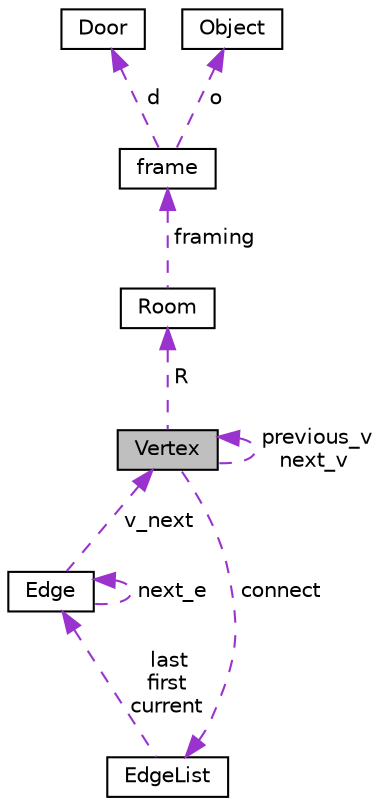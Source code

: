 digraph "Vertex"
{
 // LATEX_PDF_SIZE
  edge [fontname="Helvetica",fontsize="10",labelfontname="Helvetica",labelfontsize="10"];
  node [fontname="Helvetica",fontsize="10",shape=record];
  Node1 [label="Vertex",height=0.2,width=0.4,color="black", fillcolor="grey75", style="filled", fontcolor="black",tooltip=" "];
  Node1 -> Node1 [dir="back",color="darkorchid3",fontsize="10",style="dashed",label=" previous_v\nnext_v" ,fontname="Helvetica"];
  Node2 -> Node1 [dir="back",color="darkorchid3",fontsize="10",style="dashed",label=" R" ,fontname="Helvetica"];
  Node2 [label="Room",height=0.2,width=0.4,color="black", fillcolor="white", style="filled",URL="$struct_room.html",tooltip=" "];
  Node3 -> Node2 [dir="back",color="darkorchid3",fontsize="10",style="dashed",label=" framing" ,fontname="Helvetica"];
  Node3 [label="frame",height=0.2,width=0.4,color="black", fillcolor="white", style="filled",URL="$structframe.html",tooltip=" "];
  Node4 -> Node3 [dir="back",color="darkorchid3",fontsize="10",style="dashed",label=" d" ,fontname="Helvetica"];
  Node4 [label="Door",height=0.2,width=0.4,color="black", fillcolor="white", style="filled",URL="$struct_door.html",tooltip=" "];
  Node5 -> Node3 [dir="back",color="darkorchid3",fontsize="10",style="dashed",label=" o" ,fontname="Helvetica"];
  Node5 [label="Object",height=0.2,width=0.4,color="black", fillcolor="white", style="filled",URL="$struct_object.html",tooltip=" "];
  Node6 -> Node1 [dir="back",color="darkorchid3",fontsize="10",style="dashed",label=" connect" ,fontname="Helvetica"];
  Node6 [label="EdgeList",height=0.2,width=0.4,color="black", fillcolor="white", style="filled",URL="$struct_edge_list.html",tooltip=" "];
  Node7 -> Node6 [dir="back",color="darkorchid3",fontsize="10",style="dashed",label=" last\nfirst\ncurrent" ,fontname="Helvetica"];
  Node7 [label="Edge",height=0.2,width=0.4,color="black", fillcolor="white", style="filled",URL="$struct_edge.html",tooltip=" "];
  Node1 -> Node7 [dir="back",color="darkorchid3",fontsize="10",style="dashed",label=" v_next" ,fontname="Helvetica"];
  Node7 -> Node7 [dir="back",color="darkorchid3",fontsize="10",style="dashed",label=" next_e" ,fontname="Helvetica"];
}
